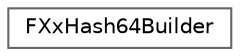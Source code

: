 digraph "Graphical Class Hierarchy"
{
 // INTERACTIVE_SVG=YES
 // LATEX_PDF_SIZE
  bgcolor="transparent";
  edge [fontname=Helvetica,fontsize=10,labelfontname=Helvetica,labelfontsize=10];
  node [fontname=Helvetica,fontsize=10,shape=box,height=0.2,width=0.4];
  rankdir="LR";
  Node0 [id="Node000000",label="FXxHash64Builder",height=0.2,width=0.4,color="grey40", fillcolor="white", style="filled",URL="$d0/dfe/classFXxHash64Builder.html",tooltip="Calculates a 64-bit hash with XXH3."];
}
